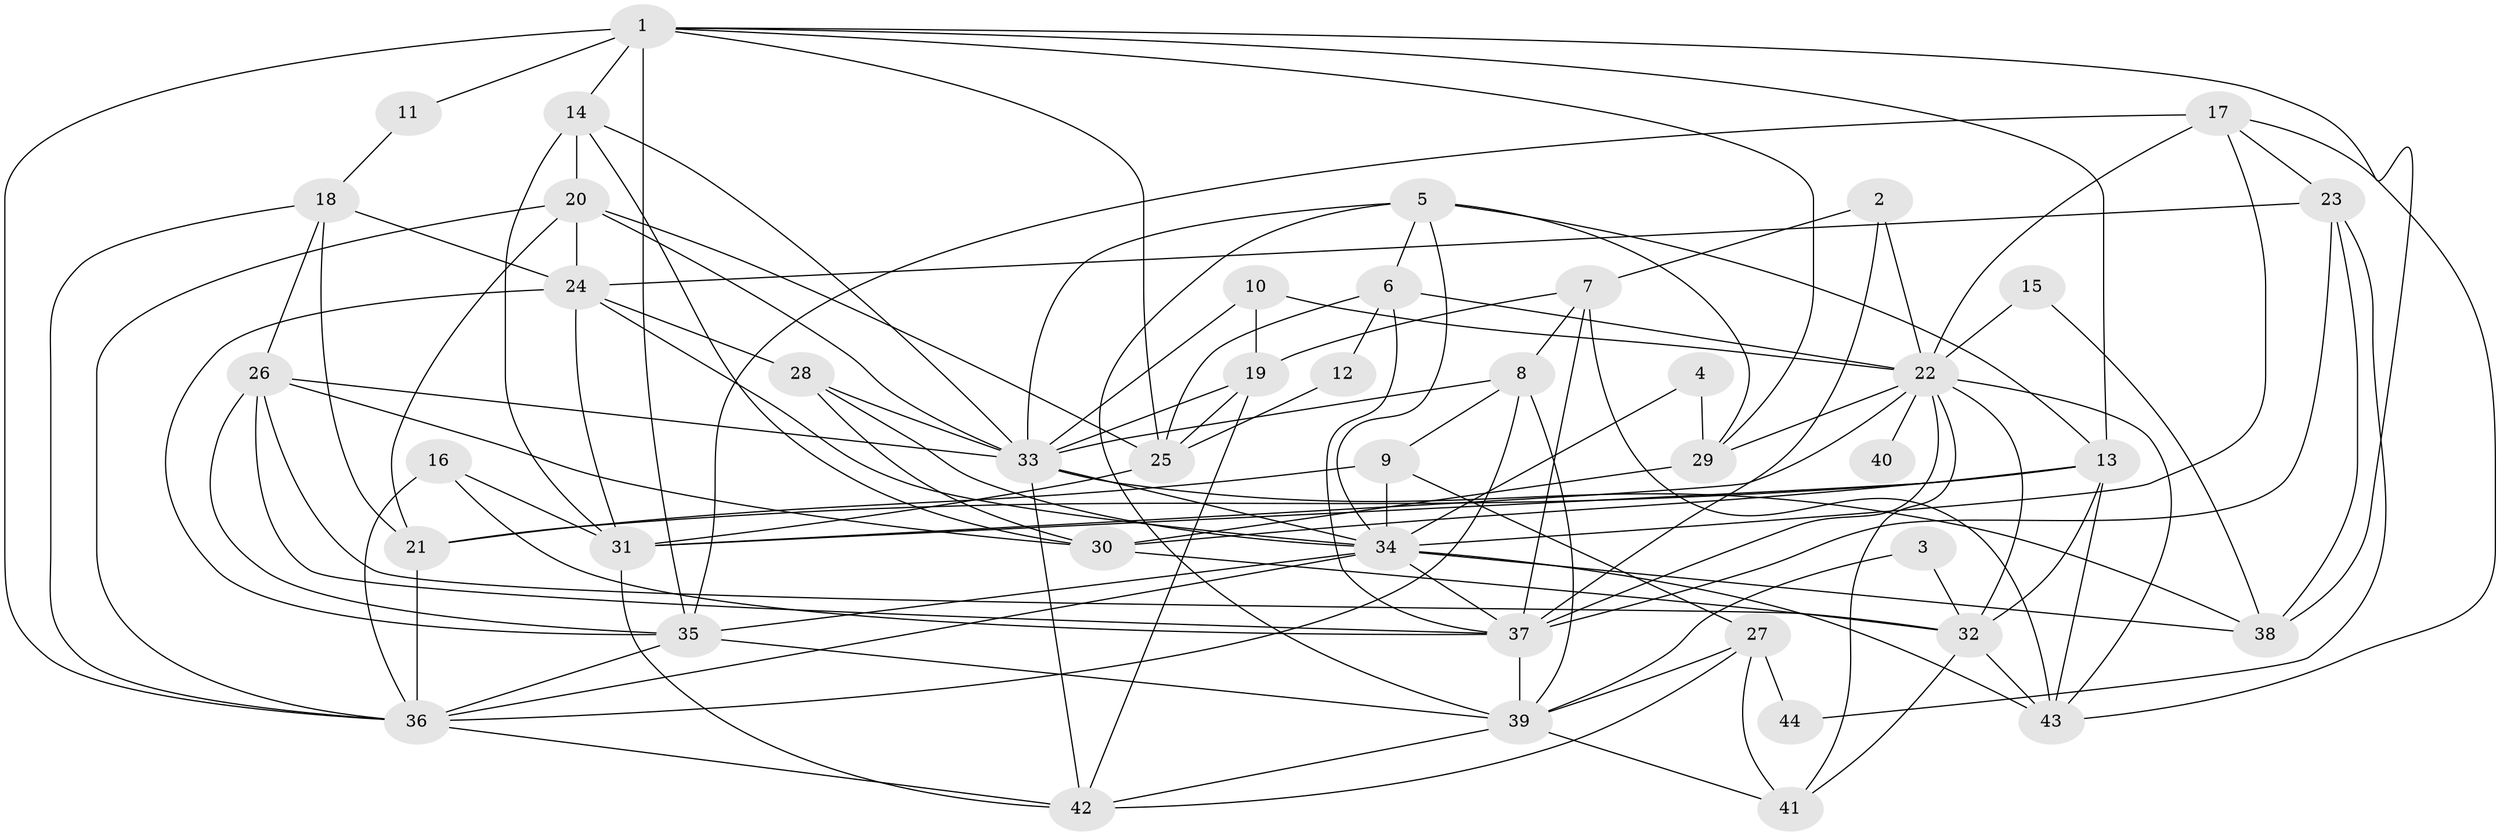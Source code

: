 // original degree distribution, {7: 0.04597701149425287, 3: 0.21839080459770116, 6: 0.11494252873563218, 5: 0.14942528735632185, 4: 0.25287356321839083, 8: 0.022988505747126436, 2: 0.19540229885057472}
// Generated by graph-tools (version 1.1) at 2025/26/03/09/25 03:26:17]
// undirected, 44 vertices, 120 edges
graph export_dot {
graph [start="1"]
  node [color=gray90,style=filled];
  1;
  2;
  3;
  4;
  5;
  6;
  7;
  8;
  9;
  10;
  11;
  12;
  13;
  14;
  15;
  16;
  17;
  18;
  19;
  20;
  21;
  22;
  23;
  24;
  25;
  26;
  27;
  28;
  29;
  30;
  31;
  32;
  33;
  34;
  35;
  36;
  37;
  38;
  39;
  40;
  41;
  42;
  43;
  44;
  1 -- 11 [weight=1.0];
  1 -- 13 [weight=1.0];
  1 -- 14 [weight=1.0];
  1 -- 25 [weight=1.0];
  1 -- 29 [weight=1.0];
  1 -- 35 [weight=4.0];
  1 -- 36 [weight=1.0];
  1 -- 38 [weight=1.0];
  2 -- 7 [weight=1.0];
  2 -- 22 [weight=1.0];
  2 -- 37 [weight=1.0];
  3 -- 32 [weight=1.0];
  3 -- 39 [weight=1.0];
  4 -- 29 [weight=1.0];
  4 -- 34 [weight=1.0];
  5 -- 6 [weight=1.0];
  5 -- 13 [weight=1.0];
  5 -- 29 [weight=1.0];
  5 -- 33 [weight=1.0];
  5 -- 34 [weight=1.0];
  5 -- 39 [weight=1.0];
  6 -- 12 [weight=1.0];
  6 -- 22 [weight=1.0];
  6 -- 25 [weight=1.0];
  6 -- 37 [weight=1.0];
  7 -- 8 [weight=1.0];
  7 -- 19 [weight=1.0];
  7 -- 37 [weight=1.0];
  7 -- 43 [weight=1.0];
  8 -- 9 [weight=1.0];
  8 -- 33 [weight=1.0];
  8 -- 36 [weight=1.0];
  8 -- 39 [weight=1.0];
  9 -- 21 [weight=1.0];
  9 -- 27 [weight=1.0];
  9 -- 34 [weight=2.0];
  10 -- 19 [weight=1.0];
  10 -- 22 [weight=1.0];
  10 -- 33 [weight=1.0];
  11 -- 18 [weight=1.0];
  12 -- 25 [weight=1.0];
  13 -- 21 [weight=1.0];
  13 -- 30 [weight=1.0];
  13 -- 31 [weight=1.0];
  13 -- 32 [weight=1.0];
  13 -- 43 [weight=1.0];
  14 -- 20 [weight=1.0];
  14 -- 30 [weight=1.0];
  14 -- 31 [weight=1.0];
  14 -- 33 [weight=1.0];
  15 -- 22 [weight=1.0];
  15 -- 38 [weight=1.0];
  16 -- 31 [weight=1.0];
  16 -- 36 [weight=1.0];
  16 -- 37 [weight=1.0];
  17 -- 22 [weight=1.0];
  17 -- 23 [weight=1.0];
  17 -- 34 [weight=1.0];
  17 -- 35 [weight=2.0];
  17 -- 43 [weight=1.0];
  18 -- 21 [weight=1.0];
  18 -- 24 [weight=1.0];
  18 -- 26 [weight=1.0];
  18 -- 36 [weight=1.0];
  19 -- 25 [weight=1.0];
  19 -- 33 [weight=1.0];
  19 -- 42 [weight=1.0];
  20 -- 21 [weight=1.0];
  20 -- 24 [weight=1.0];
  20 -- 25 [weight=1.0];
  20 -- 33 [weight=1.0];
  20 -- 36 [weight=1.0];
  21 -- 36 [weight=3.0];
  22 -- 29 [weight=1.0];
  22 -- 31 [weight=1.0];
  22 -- 32 [weight=1.0];
  22 -- 37 [weight=1.0];
  22 -- 40 [weight=2.0];
  22 -- 41 [weight=1.0];
  22 -- 43 [weight=1.0];
  23 -- 24 [weight=1.0];
  23 -- 37 [weight=1.0];
  23 -- 38 [weight=1.0];
  23 -- 44 [weight=1.0];
  24 -- 28 [weight=1.0];
  24 -- 31 [weight=1.0];
  24 -- 34 [weight=1.0];
  24 -- 35 [weight=1.0];
  25 -- 31 [weight=1.0];
  26 -- 30 [weight=1.0];
  26 -- 32 [weight=1.0];
  26 -- 33 [weight=1.0];
  26 -- 35 [weight=1.0];
  26 -- 37 [weight=1.0];
  27 -- 39 [weight=1.0];
  27 -- 41 [weight=1.0];
  27 -- 42 [weight=1.0];
  27 -- 44 [weight=1.0];
  28 -- 30 [weight=1.0];
  28 -- 33 [weight=1.0];
  28 -- 34 [weight=1.0];
  29 -- 30 [weight=1.0];
  30 -- 32 [weight=1.0];
  31 -- 42 [weight=1.0];
  32 -- 41 [weight=1.0];
  32 -- 43 [weight=1.0];
  33 -- 34 [weight=1.0];
  33 -- 38 [weight=1.0];
  33 -- 42 [weight=1.0];
  34 -- 35 [weight=1.0];
  34 -- 36 [weight=1.0];
  34 -- 37 [weight=2.0];
  34 -- 38 [weight=1.0];
  34 -- 43 [weight=1.0];
  35 -- 36 [weight=1.0];
  35 -- 39 [weight=1.0];
  36 -- 42 [weight=1.0];
  37 -- 39 [weight=2.0];
  39 -- 41 [weight=1.0];
  39 -- 42 [weight=1.0];
}
